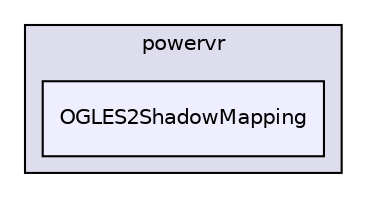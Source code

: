 digraph "PVR/SDK_3.4/Examples/Intermediate/ShadowMapping/OGLES2/Build/Android/src/com/powervr/OGLES2ShadowMapping" {
  compound=true
  node [ fontsize="10", fontname="Helvetica"];
  edge [ labelfontsize="10", labelfontname="Helvetica"];
  subgraph clusterdir_54b9abb3af5881f8fa79b38fe6f09a2b {
    graph [ bgcolor="#ddddee", pencolor="black", label="powervr" fontname="Helvetica", fontsize="10", URL="dir_54b9abb3af5881f8fa79b38fe6f09a2b.html"]
  dir_56cdb9df344b3ec54a5c52554bef4bbb [shape=box, label="OGLES2ShadowMapping", style="filled", fillcolor="#eeeeff", pencolor="black", URL="dir_56cdb9df344b3ec54a5c52554bef4bbb.html"];
  }
}

